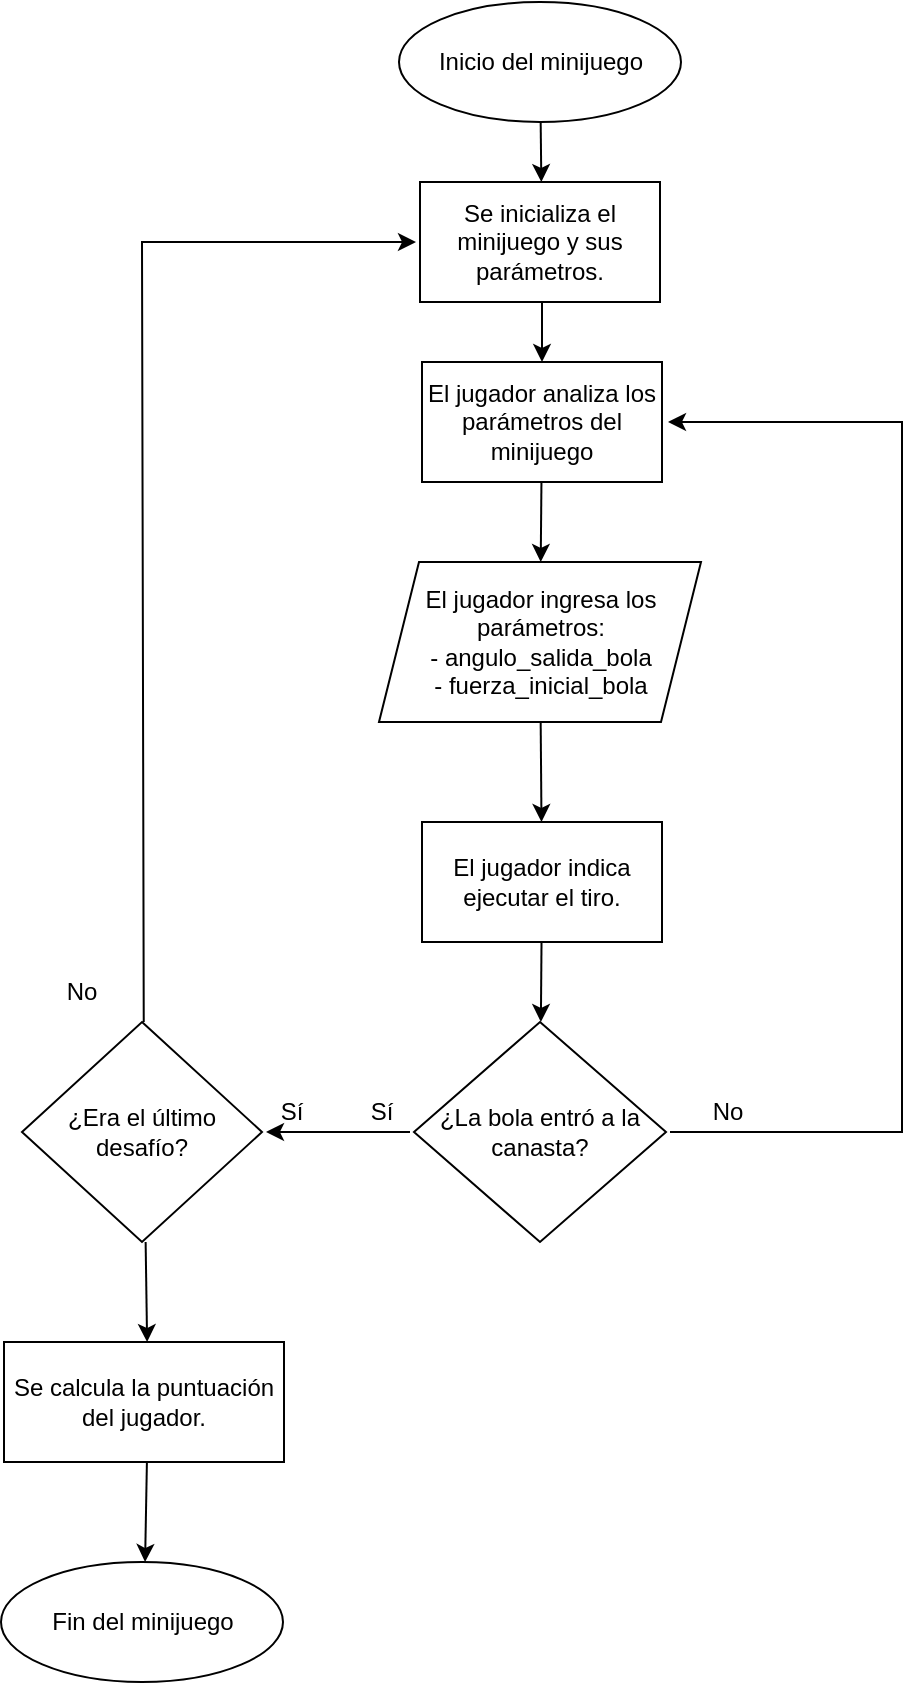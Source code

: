 <mxfile version="17.4.0" type="device"><diagram id="wDWh451nAHPbkOXvfSXq" name="Page-1"><mxGraphModel dx="581" dy="326" grid="1" gridSize="10" guides="1" tooltips="1" connect="1" arrows="1" fold="1" page="1" pageScale="1" pageWidth="827" pageHeight="1169" math="0" shadow="0"><root><mxCell id="0"/><mxCell id="1" parent="0"/><mxCell id="sr5TumOFuUERuaSsfE8S-10" value="" style="endArrow=classic;html=1;rounded=0;" parent="1" edge="1"><mxGeometry width="50" height="50" relative="1" as="geometry"><mxPoint x="359.333" y="240" as="sourcePoint"/><mxPoint x="359.667" y="270" as="targetPoint"/></mxGeometry></mxCell><mxCell id="sr5TumOFuUERuaSsfE8S-11" value="" style="endArrow=classic;html=1;rounded=0;" parent="1" edge="1"><mxGeometry width="50" height="50" relative="1" as="geometry"><mxPoint x="360" y="330" as="sourcePoint"/><mxPoint x="360" y="360" as="targetPoint"/></mxGeometry></mxCell><mxCell id="sr5TumOFuUERuaSsfE8S-12" value="" style="endArrow=classic;html=1;rounded=0;" parent="1" edge="1"><mxGeometry width="50" height="50" relative="1" as="geometry"><mxPoint x="359.76" y="650.0" as="sourcePoint"/><mxPoint x="359.44" y="690.0" as="targetPoint"/></mxGeometry></mxCell><mxCell id="sr5TumOFuUERuaSsfE8S-13" value="" style="endArrow=classic;html=1;rounded=0;" parent="1" source="9caAfZcPYWe00D-fJz5K-1" edge="1"><mxGeometry width="50" height="50" relative="1" as="geometry"><mxPoint x="360" y="550" as="sourcePoint"/><mxPoint x="359.75" y="590.0" as="targetPoint"/></mxGeometry></mxCell><mxCell id="sr5TumOFuUERuaSsfE8S-14" value="" style="endArrow=classic;html=1;rounded=0;" parent="1" target="9caAfZcPYWe00D-fJz5K-1" edge="1"><mxGeometry width="50" height="50" relative="1" as="geometry"><mxPoint x="359.727" y="420.0" as="sourcePoint"/><mxPoint x="360" y="460" as="targetPoint"/></mxGeometry></mxCell><mxCell id="sr5TumOFuUERuaSsfE8S-15" value="No" style="text;html=1;strokeColor=none;fillColor=none;align=center;verticalAlign=middle;whiteSpace=wrap;rounded=0;" parent="1" vertex="1"><mxGeometry x="100" y="660" width="60" height="30" as="geometry"/></mxCell><mxCell id="sr5TumOFuUERuaSsfE8S-16" value="Sí" style="text;html=1;strokeColor=none;fillColor=none;align=center;verticalAlign=middle;whiteSpace=wrap;rounded=0;" parent="1" vertex="1"><mxGeometry x="205" y="720" width="60" height="30" as="geometry"/></mxCell><mxCell id="sr5TumOFuUERuaSsfE8S-17" value="Sí" style="text;html=1;strokeColor=none;fillColor=none;align=center;verticalAlign=middle;whiteSpace=wrap;rounded=0;" parent="1" vertex="1"><mxGeometry x="250" y="720" width="60" height="30" as="geometry"/></mxCell><mxCell id="sr5TumOFuUERuaSsfE8S-18" value="No" style="text;html=1;strokeColor=none;fillColor=none;align=center;verticalAlign=middle;whiteSpace=wrap;rounded=0;" parent="1" vertex="1"><mxGeometry x="423" y="720" width="60" height="30" as="geometry"/></mxCell><mxCell id="sr5TumOFuUERuaSsfE8S-19" value="" style="endArrow=classic;html=1;rounded=0;" parent="1" edge="1"><mxGeometry width="50" height="50" relative="1" as="geometry"><mxPoint x="160.876" y="690.0" as="sourcePoint"/><mxPoint x="297" y="300" as="targetPoint"/><Array as="points"><mxPoint x="160" y="300"/></Array></mxGeometry></mxCell><mxCell id="sr5TumOFuUERuaSsfE8S-20" value="" style="endArrow=classic;html=1;rounded=0;" parent="1" edge="1"><mxGeometry width="50" height="50" relative="1" as="geometry"><mxPoint x="424" y="745" as="sourcePoint"/><mxPoint x="423" y="390.0" as="targetPoint"/><Array as="points"><mxPoint x="540" y="745"/><mxPoint x="540" y="390"/></Array></mxGeometry></mxCell><mxCell id="sr5TumOFuUERuaSsfE8S-21" value="" style="endArrow=classic;html=1;rounded=0;" parent="1" edge="1"><mxGeometry width="50" height="50" relative="1" as="geometry"><mxPoint x="161.815" y="800" as="sourcePoint"/><mxPoint x="162.556" y="850" as="targetPoint"/></mxGeometry></mxCell><mxCell id="sr5TumOFuUERuaSsfE8S-22" value="" style="endArrow=classic;html=1;rounded=0;" parent="1" edge="1"><mxGeometry width="50" height="50" relative="1" as="geometry"><mxPoint x="294" y="745" as="sourcePoint"/><mxPoint x="222" y="745" as="targetPoint"/></mxGeometry></mxCell><mxCell id="sr5TumOFuUERuaSsfE8S-24" value="" style="endArrow=classic;html=1;rounded=0;" parent="1" edge="1"><mxGeometry width="50" height="50" relative="1" as="geometry"><mxPoint x="162.455" y="910" as="sourcePoint"/><mxPoint x="161.545" y="960" as="targetPoint"/></mxGeometry></mxCell><mxCell id="9caAfZcPYWe00D-fJz5K-1" value="&lt;span&gt;El jugador ingresa los parámetros:&lt;/span&gt;&lt;br&gt;&lt;span&gt;- angulo_salida_bola&lt;/span&gt;&lt;br&gt;&lt;span&gt;- fuerza_inicial_bola&lt;/span&gt;" style="shape=parallelogram;perimeter=parallelogramPerimeter;whiteSpace=wrap;html=1;fixedSize=1;" vertex="1" parent="1"><mxGeometry x="278.5" y="460" width="161" height="80" as="geometry"/></mxCell><mxCell id="9caAfZcPYWe00D-fJz5K-3" value="&lt;span&gt;El jugador analiza los parámetros del minijuego&lt;/span&gt;" style="rounded=0;whiteSpace=wrap;html=1;" vertex="1" parent="1"><mxGeometry x="300" y="360" width="120" height="60" as="geometry"/></mxCell><mxCell id="9caAfZcPYWe00D-fJz5K-4" value="&lt;span&gt;Se inicializa el minijuego y sus parámetros.&lt;/span&gt;" style="rounded=0;whiteSpace=wrap;html=1;" vertex="1" parent="1"><mxGeometry x="299" y="270" width="120" height="60" as="geometry"/></mxCell><mxCell id="9caAfZcPYWe00D-fJz5K-5" value="&lt;span&gt;El jugador indica ejecutar el tiro.&lt;/span&gt;" style="rounded=0;whiteSpace=wrap;html=1;" vertex="1" parent="1"><mxGeometry x="300" y="590" width="120" height="60" as="geometry"/></mxCell><mxCell id="9caAfZcPYWe00D-fJz5K-6" value="&lt;span&gt;¿Era el último desafío?&lt;/span&gt;" style="rhombus;whiteSpace=wrap;html=1;" vertex="1" parent="1"><mxGeometry x="100" y="690" width="120" height="110" as="geometry"/></mxCell><mxCell id="9caAfZcPYWe00D-fJz5K-7" value="&lt;span&gt;¿La bola entró a la canasta?&lt;/span&gt;" style="rhombus;whiteSpace=wrap;html=1;" vertex="1" parent="1"><mxGeometry x="296" y="690" width="126" height="110" as="geometry"/></mxCell><mxCell id="9caAfZcPYWe00D-fJz5K-8" value="&lt;span&gt;Se calcula la puntuación del jugador.&lt;/span&gt;" style="rounded=0;whiteSpace=wrap;html=1;" vertex="1" parent="1"><mxGeometry x="91" y="850" width="140" height="60" as="geometry"/></mxCell><mxCell id="9caAfZcPYWe00D-fJz5K-9" value="Inicio del minijuego" style="ellipse;whiteSpace=wrap;html=1;" vertex="1" parent="1"><mxGeometry x="288.5" y="180" width="141" height="60" as="geometry"/></mxCell><mxCell id="9caAfZcPYWe00D-fJz5K-12" value="Fin del minijuego" style="ellipse;whiteSpace=wrap;html=1;" vertex="1" parent="1"><mxGeometry x="89.5" y="960" width="141" height="60" as="geometry"/></mxCell></root></mxGraphModel></diagram></mxfile>